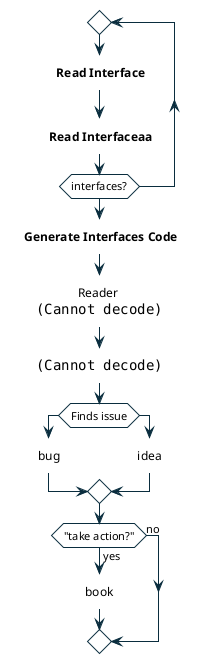 @startuml



skinparam ActivityBackgroundColor        white
skinparam ActivityBorderColor            white
skinparam ActivityBorderThickness        1
skinparam Shadowing                      false
skinparam ArrowColor                     #0A2D3E
skinparam ActivityDiamondBorderColor     #0A2D3E
skinparam ActivityDiamondBackgroundColor white
skinparam DefaultTextAlignment           center


repeat
: **Read Interface**;
: **Read Interfaceaa**;
repeat while(interfaces?)
: **Generate Interfaces Code**;


:Reader \n<img:../img/dudes/dude.png{scale=0.6}>;
:<img:../img/others/book-cover-small.jpg{scale=0.5}>;
if (Finds issue)
  :bug;
else
  :idea;
endif


if ("take action?") then (yes)
  :book;
else (no)
  'send message;
endif

@enduml

